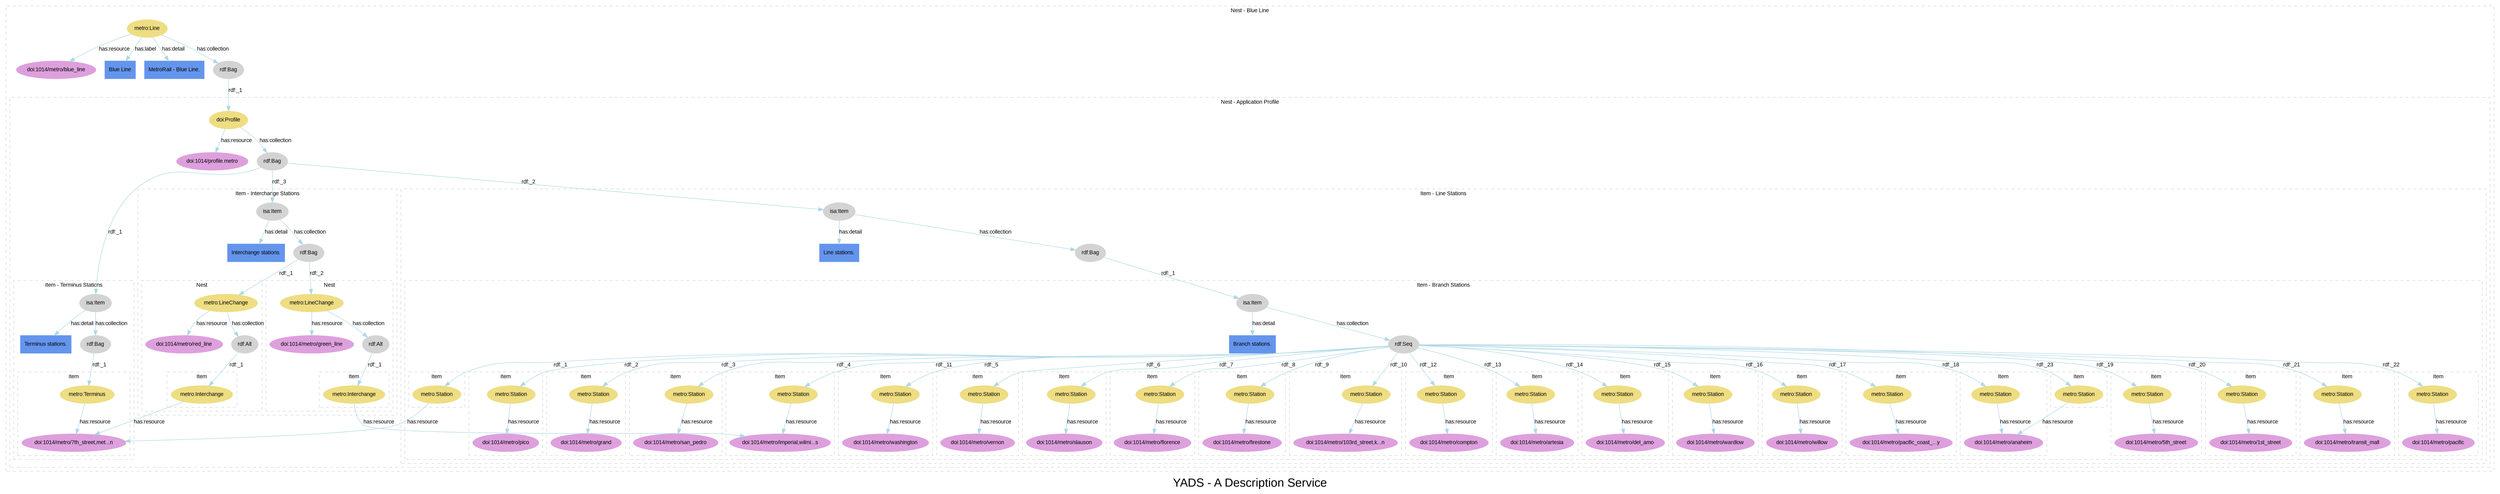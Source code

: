 
digraph yads { 



graph [

  fontname=arial, fontsize=24

  label="YADS - A Description Service"

];

node [

  fontname=arial, fontsize=11, fontcolor=black,

  style=filled, color=cornflowerblue,

];

edge [

  fontname=arial, fontsize=11, fontcolor=black,

  style=filled, color=lightblue,

];

rankdir=TB;



subgraph cluster_1 {



  style=dashed; color=lightgrey;

  fontname=arial; fontsize=11;

  fontcolor="black"; label="Nest - Blue Line";



  ":_1" [label="metro:Line", color=lightgoldenrod];

  ":_1" -> "doi:1014/metro/blue_line" [label="has:resource", URL="http://www2.elsevier.co.uk/~tony/1014/yads-schema-2002-04-03#resource"];



  ":_1" -> "node_2" [label="has:label", URL="http://www2.elsevier.co.uk/~tony/1014/yads-schema-2002-04-03#label"];

  ":_1" -> "node_3" [label="has:detail", URL="http://www2.elsevier.co.uk/~tony/1014/yads-schema-2002-04-03#detail"];

  ":_1" -> ":_2" [label="has:collection", URL="http://www2.elsevier.co.uk/~tony/1014/yads-schema-2002-04-03#collection"];

  ":_2" [label="rdf:Bag", color=lightgrey];

  "doi:1014/metro/blue_line" [color=plum, URL="http://dx.doi.org/1014/metro/blue_line"];

  "node_2" [shape=box, label="Blue Line"];

  "node_3" [shape=box, label="MetroRail - Blue Line."];

  ":_2" [label="rdf:Bag", color=lightgrey, URL="http://www.w3.org/1999/02/22-rdf-syntax-ns#Bag"];

  ":_2" -> ":_3" [label="rdf:_1", URL="http://www.w3.org/1999/02/22-rdf-syntax-ns#_1"];

":_3" [label="isa:Nest"]



subgraph cluster_3 {



  style=dashed; color=lightgrey;

  fontname=arial; fontsize=11;

  fontcolor="black"; label="Nest - Application Profile";



  ":_3" [label="doi:Profile", color=lightgoldenrod];

  ":_3" -> "doi:1014/profile.metro" [label="has:resource", URL="http://www2.elsevier.co.uk/~tony/1014/yads-schema-2002-04-03#resource"];



  ":_3" -> ":_4" [label="has:collection", URL="http://www2.elsevier.co.uk/~tony/1014/yads-schema-2002-04-03#collection"];

  ":_4" [label="rdf:Bag", color=lightgrey];

  "doi:1014/profile.metro" [color=plum, URL="http://dx.doi.org/1014/profile.metro"];

  ":_4" [label="rdf:Bag", color=lightgrey, URL="http://www.w3.org/1999/02/22-rdf-syntax-ns#Bag"];

  ":_4" -> ":_5" [label="rdf:_1", URL="http://www.w3.org/1999/02/22-rdf-syntax-ns#_1"];

":_5" [label="isa:Item"]

  ":_4" -> ":_8" [label="rdf:_2", URL="http://www.w3.org/1999/02/22-rdf-syntax-ns#_2"];

":_8" [label="isa:Item"]

  ":_4" -> ":_35" [label="rdf:_3", URL="http://www.w3.org/1999/02/22-rdf-syntax-ns#_3"];

":_35" [label="isa:Item"]



subgraph cluster_5 {



  style=dashed; color=lightgrey;

  fontname=arial; fontsize=11;

  fontcolor="black"; label="Item - Terminus Stations";



  ":_5" [label="isa:Item", color=lightgrey, URL="http://www2.elsevier.co.uk/~tony/1014/yads-schema-2002-04-03#Item"];

  ":_5" -> "node_5" [label="has:detail", URL="http://www2.elsevier.co.uk/~tony/1014/yads-schema-2002-04-03#detail"];

  ":_5" -> ":_6" [label="has:collection", URL="http://www2.elsevier.co.uk/~tony/1014/yads-schema-2002-04-03#collection"];

  ":_6" [label="rdf:Bag", color=lightgrey];

  "node_5" [shape=box, label="Terminus stations."];

  ":_6" [label="rdf:Bag", color=lightgrey, URL="http://www.w3.org/1999/02/22-rdf-syntax-ns#Bag"];

  ":_6" -> ":_7" [label="rdf:_1", URL="http://www.w3.org/1999/02/22-rdf-syntax-ns#_1"];

":_7" [label="isa:Item"]



subgraph cluster_7 {



  style=dashed; color=lightgrey;

  fontname=arial; fontsize=11;

  fontcolor="black"; label="Item";



  ":_7" [label="metro:Terminus", color=lightgoldenrod];

  ":_7" -> "doi:1014/metro/7th_street,met...n" [label="has:resource", URL="http://www2.elsevier.co.uk/~tony/1014/yads-schema-2002-04-03#resource"];



  "doi:1014/metro/7th_street,met...n" [color=plum, URL="http://dx.doi.org/1014/metro/7th_street,metro_center,julian_dixon"];

}



}



subgraph cluster_8 {



  style=dashed; color=lightgrey;

  fontname=arial; fontsize=11;

  fontcolor="black"; label="Item - Line Stations";



  ":_8" [label="isa:Item", color=lightgrey, URL="http://www2.elsevier.co.uk/~tony/1014/yads-schema-2002-04-03#Item"];

  ":_8" -> "node_7" [label="has:detail", URL="http://www2.elsevier.co.uk/~tony/1014/yads-schema-2002-04-03#detail"];

  ":_8" -> ":_9" [label="has:collection", URL="http://www2.elsevier.co.uk/~tony/1014/yads-schema-2002-04-03#collection"];

  ":_9" [label="rdf:Bag", color=lightgrey];

  "node_7" [shape=box, label="Line stations."];

  ":_9" [label="rdf:Bag", color=lightgrey, URL="http://www.w3.org/1999/02/22-rdf-syntax-ns#Bag"];

  ":_9" -> ":_10" [label="rdf:_1", URL="http://www.w3.org/1999/02/22-rdf-syntax-ns#_1"];

":_10" [label="isa:Item"]



subgraph cluster_10 {



  style=dashed; color=lightgrey;

  fontname=arial; fontsize=11;

  fontcolor="black"; label="Item - Branch Stations";



  ":_10" [label="isa:Item", color=lightgrey, URL="http://www2.elsevier.co.uk/~tony/1014/yads-schema-2002-04-03#Item"];

  ":_10" -> "node_8" [label="has:detail", URL="http://www2.elsevier.co.uk/~tony/1014/yads-schema-2002-04-03#detail"];

  ":_10" -> ":_11" [label="has:collection", URL="http://www2.elsevier.co.uk/~tony/1014/yads-schema-2002-04-03#collection"];

  ":_11" [label="rdf:Seq", color=lightgrey];

  "node_8" [shape=box, label="Branch stations."];

  ":_11" [label="rdf:Seq", color=lightgrey, URL="http://www.w3.org/1999/02/22-rdf-syntax-ns#Seq"];

  ":_11" -> ":_12" [label="rdf:_1", URL="http://www.w3.org/1999/02/22-rdf-syntax-ns#_1"];

":_12" [label="isa:Item"]

  ":_11" -> ":_13" [label="rdf:_2", URL="http://www.w3.org/1999/02/22-rdf-syntax-ns#_2"];

":_13" [label="isa:Item"]

  ":_11" -> ":_14" [label="rdf:_3", URL="http://www.w3.org/1999/02/22-rdf-syntax-ns#_3"];

":_14" [label="isa:Item"]

  ":_11" -> ":_15" [label="rdf:_4", URL="http://www.w3.org/1999/02/22-rdf-syntax-ns#_4"];

":_15" [label="isa:Item"]

  ":_11" -> ":_16" [label="rdf:_5", URL="http://www.w3.org/1999/02/22-rdf-syntax-ns#_5"];

":_16" [label="isa:Item"]

  ":_11" -> ":_17" [label="rdf:_6", URL="http://www.w3.org/1999/02/22-rdf-syntax-ns#_6"];

":_17" [label="isa:Item"]

  ":_11" -> ":_18" [label="rdf:_7", URL="http://www.w3.org/1999/02/22-rdf-syntax-ns#_7"];

":_18" [label="isa:Item"]

  ":_11" -> ":_19" [label="rdf:_8", URL="http://www.w3.org/1999/02/22-rdf-syntax-ns#_8"];

":_19" [label="isa:Item"]

  ":_11" -> ":_20" [label="rdf:_9", URL="http://www.w3.org/1999/02/22-rdf-syntax-ns#_9"];

":_20" [label="isa:Item"]

  ":_11" -> ":_21" [label="rdf:_10", URL="http://www.w3.org/1999/02/22-rdf-syntax-ns#_10"];

":_21" [label="isa:Item"]

  ":_11" -> ":_22" [label="rdf:_11", URL="http://www.w3.org/1999/02/22-rdf-syntax-ns#_11"];

":_22" [label="isa:Item"]

  ":_11" -> ":_23" [label="rdf:_12", URL="http://www.w3.org/1999/02/22-rdf-syntax-ns#_12"];

":_23" [label="isa:Item"]

  ":_11" -> ":_24" [label="rdf:_13", URL="http://www.w3.org/1999/02/22-rdf-syntax-ns#_13"];

":_24" [label="isa:Item"]

  ":_11" -> ":_25" [label="rdf:_14", URL="http://www.w3.org/1999/02/22-rdf-syntax-ns#_14"];

":_25" [label="isa:Item"]

  ":_11" -> ":_26" [label="rdf:_15", URL="http://www.w3.org/1999/02/22-rdf-syntax-ns#_15"];

":_26" [label="isa:Item"]

  ":_11" -> ":_27" [label="rdf:_16", URL="http://www.w3.org/1999/02/22-rdf-syntax-ns#_16"];

":_27" [label="isa:Item"]

  ":_11" -> ":_28" [label="rdf:_17", URL="http://www.w3.org/1999/02/22-rdf-syntax-ns#_17"];

":_28" [label="isa:Item"]

  ":_11" -> ":_29" [label="rdf:_18", URL="http://www.w3.org/1999/02/22-rdf-syntax-ns#_18"];

":_29" [label="isa:Item"]

  ":_11" -> ":_30" [label="rdf:_19", URL="http://www.w3.org/1999/02/22-rdf-syntax-ns#_19"];

":_30" [label="isa:Item"]

  ":_11" -> ":_31" [label="rdf:_20", URL="http://www.w3.org/1999/02/22-rdf-syntax-ns#_20"];

":_31" [label="isa:Item"]

  ":_11" -> ":_32" [label="rdf:_21", URL="http://www.w3.org/1999/02/22-rdf-syntax-ns#_21"];

":_32" [label="isa:Item"]

  ":_11" -> ":_33" [label="rdf:_22", URL="http://www.w3.org/1999/02/22-rdf-syntax-ns#_22"];

":_33" [label="isa:Item"]

  ":_11" -> ":_34" [label="rdf:_23", URL="http://www.w3.org/1999/02/22-rdf-syntax-ns#_23"];

":_34" [label="isa:Item"]



subgraph cluster_12 {



  style=dashed; color=lightgrey;

  fontname=arial; fontsize=11;

  fontcolor="black"; label="Item";


  ":_12" [label="metro:Station", color=lightgoldenrod];

  ":_12" -> "doi:1014/metro/7th_street,met...n" [label="has:resource", URL="http://www2.elsevier.co.uk/~tony/1014/yads-schema-2002-04-03#resource"];



  "doi:1014/metro/7th_street,met...n" [color=plum, URL="http://dx.doi.org/1014/metro/7th_street,metro_center,julian_dixon"];

}



subgraph cluster_13 {



  style=dashed; color=lightgrey;

  fontname=arial; fontsize=11;

  fontcolor="black"; label="Item";



  ":_13" [label="metro:Station", color=lightgoldenrod];

  ":_13" -> "doi:1014/metro/pico" [label="has:resource", URL="http://www2.elsevier.co.uk/~tony/1014/yads-schema-2002-04-03#resource"];



  "doi:1014/metro/pico" [color=plum, URL="http://dx.doi.org/1014/metro/pico"];

}



subgraph cluster_14 {



  style=dashed; color=lightgrey;

  fontname=arial; fontsize=11;

  fontcolor="black"; label="Item";



  ":_14" [label="metro:Station", color=lightgoldenrod];

  ":_14" -> "doi:1014/metro/grand" [label="has:resource", URL="http://www2.elsevier.co.uk/~tony/1014/yads-schema-2002-04-03#resource"];



  "doi:1014/metro/grand" [color=plum, URL="http://dx.doi.org/1014/metro/grand"];

}



subgraph cluster_15 {



  style=dashed; color=lightgrey;

  fontname=arial; fontsize=11;

  fontcolor="black"; label="Item";



  ":_15" [label="metro:Station", color=lightgoldenrod];

  ":_15" -> "doi:1014/metro/san_pedro" [label="has:resource", URL="http://www2.elsevier.co.uk/~tony/1014/yads-schema-2002-04-03#resource"];



  "doi:1014/metro/san_pedro" [color=plum, URL="http://dx.doi.org/1014/metro/san_pedro"];

}



subgraph cluster_16 {



  style=dashed; color=lightgrey;

  fontname=arial; fontsize=11;

  fontcolor="black"; label="Item";



  ":_16" [label="metro:Station", color=lightgoldenrod];

  ":_16" -> "doi:1014/metro/washington" [label="has:resource", URL="http://www2.elsevier.co.uk/~tony/1014/yads-schema-2002-04-03#resource"];



  "doi:1014/metro/washington" [color=plum, URL="http://dx.doi.org/1014/metro/washington"];

}



subgraph cluster_17 {



  style=dashed; color=lightgrey;

  fontname=arial; fontsize=11;

  fontcolor="black"; label="Item";



  ":_17" [label="metro:Station", color=lightgoldenrod];

  ":_17" -> "doi:1014/metro/vernon" [label="has:resource", URL="http://www2.elsevier.co.uk/~tony/1014/yads-schema-2002-04-03#resource"];



  "doi:1014/metro/vernon" [color=plum, URL="http://dx.doi.org/1014/metro/vernon"];

}



subgraph cluster_18 {



  style=dashed; color=lightgrey;

  fontname=arial; fontsize=11;

  fontcolor="black"; label="Item";



  ":_18" [label="metro:Station", color=lightgoldenrod];

  ":_18" -> "doi:1014/metro/slauson" [label="has:resource", URL="http://www2.elsevier.co.uk/~tony/1014/yads-schema-2002-04-03#resource"];



  "doi:1014/metro/slauson" [color=plum, URL="http://dx.doi.org/1014/metro/slauson"];

}



subgraph cluster_19 {



  style=dashed; color=lightgrey;

  fontname=arial; fontsize=11;

  fontcolor="black"; label="Item";



  ":_19" [label="metro:Station", color=lightgoldenrod];

  ":_19" -> "doi:1014/metro/florence" [label="has:resource", URL="http://www2.elsevier.co.uk/~tony/1014/yads-schema-2002-04-03#resource"];



  "doi:1014/metro/florence" [color=plum, URL="http://dx.doi.org/1014/metro/florence"];

}



subgraph cluster_20 {



  style=dashed; color=lightgrey;

  fontname=arial; fontsize=11;

  fontcolor="black"; label="Item";



  ":_20" [label="metro:Station", color=lightgoldenrod];

  ":_20" -> "doi:1014/metro/firestone" [label="has:resource", URL="http://www2.elsevier.co.uk/~tony/1014/yads-schema-2002-04-03#resource"];



  "doi:1014/metro/firestone" [color=plum, URL="http://dx.doi.org/1014/metro/firestone"];

}



subgraph cluster_21 {



  style=dashed; color=lightgrey;

  fontname=arial; fontsize=11;

  fontcolor="black"; label="Item";



  ":_21" [label="metro:Station", color=lightgoldenrod];

  ":_21" -> "doi:1014/metro/103rd_street,k...n" [label="has:resource", URL="http://www2.elsevier.co.uk/~tony/1014/yads-schema-2002-04-03#resource"];



  "doi:1014/metro/103rd_street,k...n" [color=plum, URL="http://dx.doi.org/1014/metro/103rd_street,kenneth_hahn"];

}



subgraph cluster_22 {



  style=dashed; color=lightgrey;

  fontname=arial; fontsize=11;

  fontcolor="black"; label="Item";



  ":_22" [label="metro:Station", color=lightgoldenrod];

  ":_22" -> "doi:1014/metro/imperial,wilmi...s" [label="has:resource", URL="http://www2.elsevier.co.uk/~tony/1014/yads-schema-2002-04-03#resource"];



  "doi:1014/metro/imperial,wilmi...s" [color=plum, URL="http://dx.doi.org/1014/metro/imperial,wilmington,rosa_parks"];

}



subgraph cluster_23 {



  style=dashed; color=lightgrey;

  fontname=arial; fontsize=11;

  fontcolor="black"; label="Item";



  ":_23" [label="metro:Station", color=lightgoldenrod];

  ":_23" -> "doi:1014/metro/compton" [label="has:resource", URL="http://www2.elsevier.co.uk/~tony/1014/yads-schema-2002-04-03#resource"];



  "doi:1014/metro/compton" [color=plum, URL="http://dx.doi.org/1014/metro/compton"];

}



subgraph cluster_24 {



  style=dashed; color=lightgrey;

  fontname=arial; fontsize=11;

  fontcolor="black"; label="Item";



  ":_24" [label="metro:Station", color=lightgoldenrod];

  ":_24" -> "doi:1014/metro/artesia" [label="has:resource", URL="http://www2.elsevier.co.uk/~tony/1014/yads-schema-2002-04-03#resource"];



  "doi:1014/metro/artesia" [color=plum, URL="http://dx.doi.org/1014/metro/artesia"];

}



subgraph cluster_25 {



  style=dashed; color=lightgrey;

  fontname=arial; fontsize=11;

  fontcolor="black"; label="Item";



  ":_25" [label="metro:Station", color=lightgoldenrod];

  ":_25" -> "doi:1014/metro/del_amo" [label="has:resource", URL="http://www2.elsevier.co.uk/~tony/1014/yads-schema-2002-04-03#resource"];



  "doi:1014/metro/del_amo" [color=plum, URL="http://dx.doi.org/1014/metro/del_amo"];

}



subgraph cluster_26 {



  style=dashed; color=lightgrey;

  fontname=arial; fontsize=11;

  fontcolor="black"; label="Item";



  ":_26" [label="metro:Station", color=lightgoldenrod];

  ":_26" -> "doi:1014/metro/wardlow" [label="has:resource", URL="http://www2.elsevier.co.uk/~tony/1014/yads-schema-2002-04-03#resource"];



  "doi:1014/metro/wardlow" [color=plum, URL="http://dx.doi.org/1014/metro/wardlow"];

}



subgraph cluster_27 {



  style=dashed; color=lightgrey;

  fontname=arial; fontsize=11;

  fontcolor="black"; label="Item";



  ":_27" [label="metro:Station", color=lightgoldenrod];

  ":_27" -> "doi:1014/metro/willow" [label="has:resource", URL="http://www2.elsevier.co.uk/~tony/1014/yads-schema-2002-04-03#resource"];



  "doi:1014/metro/willow" [color=plum, URL="http://dx.doi.org/1014/metro/willow"];

}



subgraph cluster_28 {



  style=dashed; color=lightgrey;

  fontname=arial; fontsize=11;

  fontcolor="black"; label="Item";



  ":_28" [label="metro:Station", color=lightgoldenrod];

  ":_28" -> "doi:1014/metro/pacific_coast_...y" [label="has:resource", URL="http://www2.elsevier.co.uk/~tony/1014/yads-schema-2002-04-03#resource"];



  "doi:1014/metro/pacific_coast_...y" [color=plum, URL="http://dx.doi.org/1014/metro/pacific_coast_highway"];

}



subgraph cluster_29 {



  style=dashed; color=lightgrey;

  fontname=arial; fontsize=11;

  fontcolor="black"; label="Item";



  ":_29" [label="metro:Station", color=lightgoldenrod];

  ":_29" -> "doi:1014/metro/anaheim" [label="has:resource", URL="http://www2.elsevier.co.uk/~tony/1014/yads-schema-2002-04-03#resource"];



  "doi:1014/metro/anaheim" [color=plum, URL="http://dx.doi.org/1014/metro/anaheim"];

}



subgraph cluster_30 {



  style=dashed; color=lightgrey;

  fontname=arial; fontsize=11;

  fontcolor="black"; label="Item";



  ":_30" [label="metro:Station", color=lightgoldenrod];

  ":_30" -> "doi:1014/metro/5th_street" [label="has:resource", URL="http://www2.elsevier.co.uk/~tony/1014/yads-schema-2002-04-03#resource"];



  "doi:1014/metro/5th_street" [color=plum, URL="http://dx.doi.org/1014/metro/5th_street"];

}



subgraph cluster_31 {



  style=dashed; color=lightgrey;

  fontname=arial; fontsize=11;

  fontcolor="black"; label="Item";



  ":_31" [label="metro:Station", color=lightgoldenrod];

  ":_31" -> "doi:1014/metro/1st_street" [label="has:resource", URL="http://www2.elsevier.co.uk/~tony/1014/yads-schema-2002-04-03#resource"];



  "doi:1014/metro/1st_street" [color=plum, URL="http://dx.doi.org/1014/metro/1st_street"];

}



subgraph cluster_32 {



  style=dashed; color=lightgrey;

  fontname=arial; fontsize=11;

  fontcolor="black"; label="Item";



  ":_32" [label="metro:Station", color=lightgoldenrod];

  ":_32" -> "doi:1014/metro/transit_mall" [label="has:resource", URL="http://www2.elsevier.co.uk/~tony/1014/yads-schema-2002-04-03#resource"];



  "doi:1014/metro/transit_mall" [color=plum, URL="http://dx.doi.org/1014/metro/transit_mall"];

}



subgraph cluster_33 {



  style=dashed; color=lightgrey;

  fontname=arial; fontsize=11;

  fontcolor="black"; label="Item";



  ":_33" [label="metro:Station", color=lightgoldenrod];

  ":_33" -> "doi:1014/metro/pacific" [label="has:resource", URL="http://www2.elsevier.co.uk/~tony/1014/yads-schema-2002-04-03#resource"];



  "doi:1014/metro/pacific" [color=plum, URL="http://dx.doi.org/1014/metro/pacific"];

}



subgraph cluster_34 {



  style=dashed; color=lightgrey;

  fontname=arial; fontsize=11;

  fontcolor="black"; label="Item";



  ":_34" [label="metro:Station", color=lightgoldenrod];

  ":_34" -> "doi:1014/metro/anaheim" [label="has:resource", URL="http://www2.elsevier.co.uk/~tony/1014/yads-schema-2002-04-03#resource"];



  "doi:1014/metro/anaheim" [color=plum, URL="http://dx.doi.org/1014/metro/anaheim"];

}



}



}



subgraph cluster_35 {



  style=dashed; color=lightgrey;

  fontname=arial; fontsize=11;

  fontcolor="black"; label="Item - Interchange Stations";



  ":_35" [label="isa:Item", color=lightgrey, URL="http://www2.elsevier.co.uk/~tony/1014/yads-schema-2002-04-03#Item"];

  ":_35" -> "node_32" [label="has:detail", URL="http://www2.elsevier.co.uk/~tony/1014/yads-schema-2002-04-03#detail"];

  ":_35" -> ":_36" [label="has:collection", URL="http://www2.elsevier.co.uk/~tony/1014/yads-schema-2002-04-03#collection"];

  ":_36" [label="rdf:Bag", color=lightgrey];

  "node_32" [shape=box, label="Interchange stations."];

  ":_36" [label="rdf:Bag", color=lightgrey, URL="http://www.w3.org/1999/02/22-rdf-syntax-ns#Bag"];

  ":_36" -> ":_37" [label="rdf:_1", URL="http://www.w3.org/1999/02/22-rdf-syntax-ns#_1"];

":_37" [label="isa:Nest"]

  ":_36" -> ":_40" [label="rdf:_2", URL="http://www.w3.org/1999/02/22-rdf-syntax-ns#_2"];

":_40" [label="isa:Nest"]



subgraph cluster_37 {



  style=dashed; color=lightgrey;

  fontname=arial; fontsize=11;

  fontcolor="black"; label="Nest";



  ":_37" [label="metro:LineChange", color=lightgoldenrod];

  ":_37" -> "doi:1014/metro/red_line" [label="has:resource", URL="http://www2.elsevier.co.uk/~tony/1014/yads-schema-2002-04-03#resource"];

  ":_37" -> ":_38" [label="has:collection", URL="http://www2.elsevier.co.uk/~tony/1014/yads-schema-2002-04-03#collection"];

  ":_38" [label="rdf:Alt", color=lightgrey];



  "doi:1014/metro/red_line" [color=plum, URL="http://dx.doi.org/1014/metro/red_line"];

  ":_38" [label="rdf:Alt", color=lightgrey, URL="http://www.w3.org/1999/02/22-rdf-syntax-ns#Alt"];

  ":_38" -> ":_39" [label="rdf:_1", URL="http://www.w3.org/1999/02/22-rdf-syntax-ns#_1"];

":_39" [label="isa:Item"]



subgraph cluster_39 {



  style=dashed; color=lightgrey;

  fontname=arial; fontsize=11;

  fontcolor="black"; label="Item";



  ":_39" [label="metro:Interchange", color=lightgoldenrod];

  ":_39" -> "doi:1014/metro/7th_street,met...n" [label="has:resource", URL="http://www2.elsevier.co.uk/~tony/1014/yads-schema-2002-04-03#resource"];



  "doi:1014/metro/7th_street,met...n" [color=plum, URL="http://dx.doi.org/1014/metro/7th_street,metro_center,julian_dixon"];

}



}



subgraph cluster_40 {



  style=dashed; color=lightgrey;

  fontname=arial; fontsize=11;

  fontcolor="black"; label="Nest";



  ":_40" [label="metro:LineChange", color=lightgoldenrod];

  ":_40" -> "doi:1014/metro/green_line" [label="has:resource", URL="http://www2.elsevier.co.uk/~tony/1014/yads-schema-2002-04-03#resource"];

  ":_40" -> ":_41" [label="has:collection", URL="http://www2.elsevier.co.uk/~tony/1014/yads-schema-2002-04-03#collection"];

  ":_41" [label="rdf:Alt", color=lightgrey];



  "doi:1014/metro/green_line" [color=plum, URL="http://dx.doi.org/1014/metro/green_line"];

  ":_41" [label="rdf:Alt", color=lightgrey, URL="http://www.w3.org/1999/02/22-rdf-syntax-ns#Alt"];

  ":_41" -> ":_42" [label="rdf:_1", URL="http://www.w3.org/1999/02/22-rdf-syntax-ns#_1"];

":_42" [label="isa:Item"]



subgraph cluster_42 {



  style=dashed; color=lightgrey;

  fontname=arial; fontsize=11;

  fontcolor="black"; label="Item";



  ":_42" [label="metro:Interchange", color=lightgoldenrod];

  ":_42" -> "doi:1014/metro/imperial,wilmi...s" [label="has:resource", URL="http://www2.elsevier.co.uk/~tony/1014/yads-schema-2002-04-03#resource"];



  "doi:1014/metro/imperial,wilmi...s" [color=plum, URL="http://dx.doi.org/1014/metro/imperial,wilmington,rosa_parks"];

}



}



}



}



}



}

